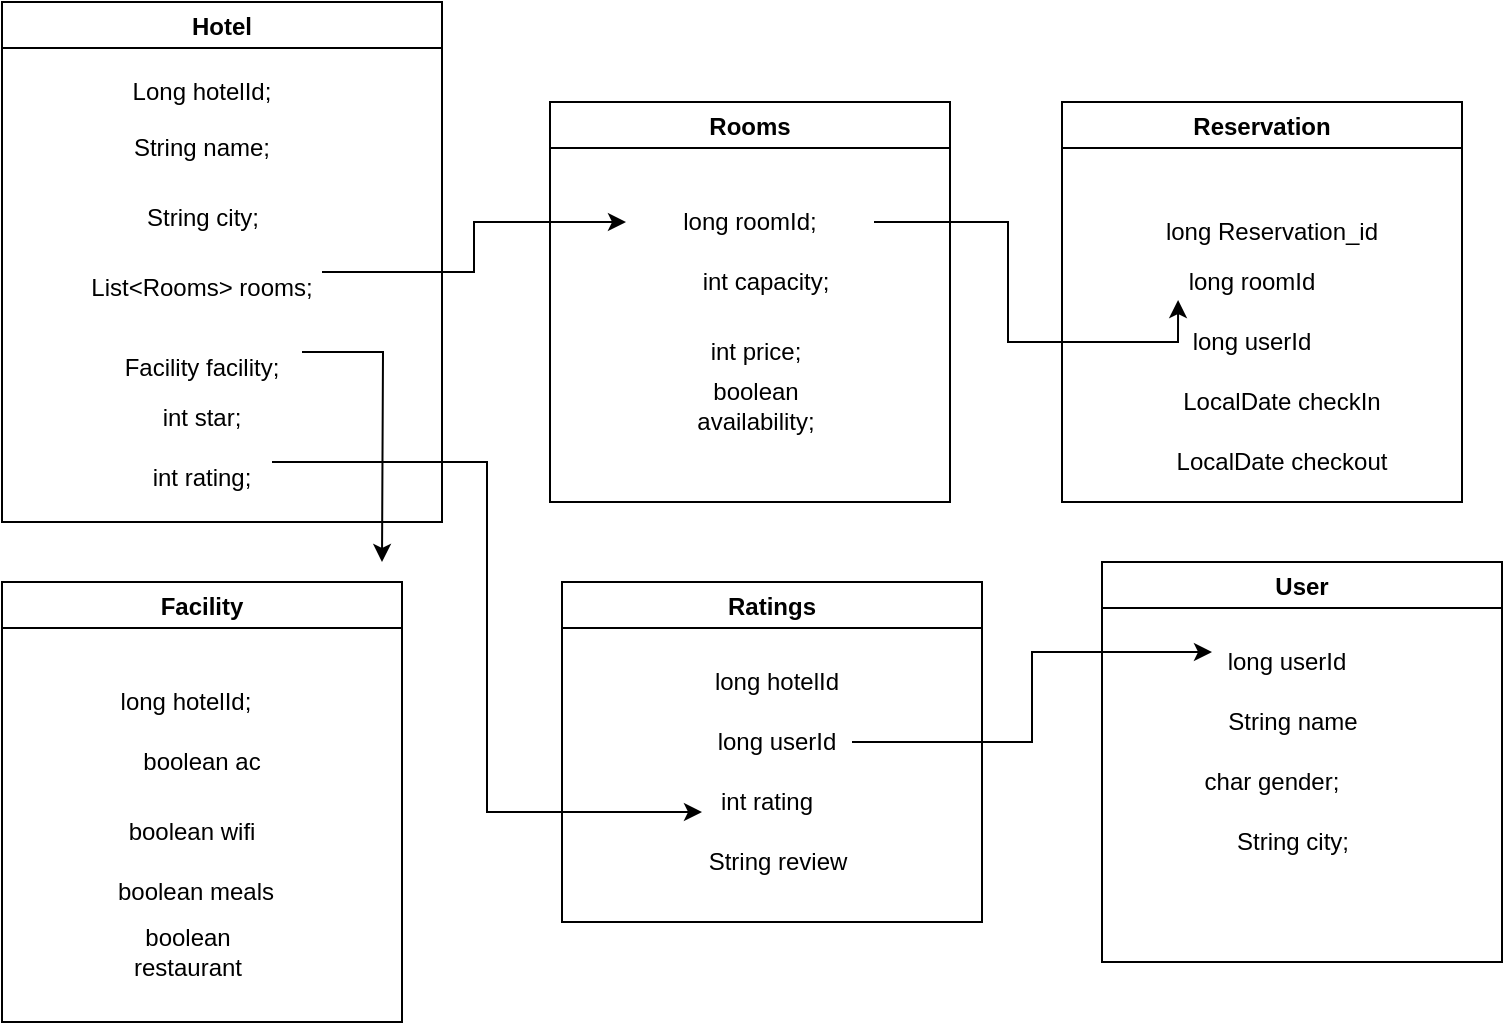 <mxfile version="14.6.11" type="device"><diagram id="oQd2fpqO1VpYDoq1eUqB" name="Page-1"><mxGraphModel dx="868" dy="533" grid="1" gridSize="10" guides="1" tooltips="1" connect="1" arrows="1" fold="1" page="1" pageScale="1" pageWidth="827" pageHeight="1169" math="0" shadow="0"><root><mxCell id="0"/><mxCell id="1" parent="0"/><mxCell id="2Vp2U2qTKe_w5Zzt-_7P-1" value="Hotel" style="swimlane;" vertex="1" parent="1"><mxGeometry x="40" y="40" width="220" height="260" as="geometry"/></mxCell><mxCell id="2Vp2U2qTKe_w5Zzt-_7P-4" value="Long hotelId;" style="text;html=1;strokeColor=none;fillColor=none;align=center;verticalAlign=middle;whiteSpace=wrap;rounded=0;" vertex="1" parent="2Vp2U2qTKe_w5Zzt-_7P-1"><mxGeometry x="30" y="30" width="140" height="30" as="geometry"/></mxCell><mxCell id="2Vp2U2qTKe_w5Zzt-_7P-25" value="&lt;br&gt;String name;" style="text;html=1;strokeColor=none;fillColor=none;align=center;verticalAlign=middle;whiteSpace=wrap;rounded=0;" vertex="1" parent="2Vp2U2qTKe_w5Zzt-_7P-1"><mxGeometry x="50" y="60" width="100" height="10" as="geometry"/></mxCell><mxCell id="2Vp2U2qTKe_w5Zzt-_7P-26" value="&lt;br&gt;String city;" style="text;html=1;strokeColor=none;fillColor=none;align=center;verticalAlign=middle;whiteSpace=wrap;rounded=0;" vertex="1" parent="2Vp2U2qTKe_w5Zzt-_7P-1"><mxGeometry x="57.5" y="90" width="85" height="20" as="geometry"/></mxCell><mxCell id="2Vp2U2qTKe_w5Zzt-_7P-27" value="&lt;br&gt;Facility facility;" style="text;html=1;strokeColor=none;fillColor=none;align=center;verticalAlign=middle;whiteSpace=wrap;rounded=0;" vertex="1" parent="2Vp2U2qTKe_w5Zzt-_7P-1"><mxGeometry x="50" y="160" width="100" height="30" as="geometry"/></mxCell><mxCell id="2Vp2U2qTKe_w5Zzt-_7P-28" value="&lt;br&gt;int star;" style="text;html=1;strokeColor=none;fillColor=none;align=center;verticalAlign=middle;whiteSpace=wrap;rounded=0;" vertex="1" parent="2Vp2U2qTKe_w5Zzt-_7P-1"><mxGeometry x="65" y="190" width="70" height="20" as="geometry"/></mxCell><mxCell id="2Vp2U2qTKe_w5Zzt-_7P-29" value="&lt;br&gt;int rating;" style="text;html=1;strokeColor=none;fillColor=none;align=center;verticalAlign=middle;whiteSpace=wrap;rounded=0;" vertex="1" parent="2Vp2U2qTKe_w5Zzt-_7P-1"><mxGeometry x="65" y="220" width="70" height="20" as="geometry"/></mxCell><mxCell id="2Vp2U2qTKe_w5Zzt-_7P-30" value="&lt;br&gt;List&amp;lt;Rooms&amp;gt; rooms;" style="text;html=1;strokeColor=none;fillColor=none;align=center;verticalAlign=middle;whiteSpace=wrap;rounded=0;" vertex="1" parent="2Vp2U2qTKe_w5Zzt-_7P-1"><mxGeometry x="40" y="120" width="120" height="30" as="geometry"/></mxCell><mxCell id="2Vp2U2qTKe_w5Zzt-_7P-5" value="Rooms" style="swimlane;" vertex="1" parent="1"><mxGeometry x="314" y="90" width="200" height="200" as="geometry"/></mxCell><mxCell id="2Vp2U2qTKe_w5Zzt-_7P-6" value="long roomId;" style="text;html=1;strokeColor=none;fillColor=none;align=center;verticalAlign=middle;whiteSpace=wrap;rounded=0;" vertex="1" parent="2Vp2U2qTKe_w5Zzt-_7P-5"><mxGeometry x="38" y="50" width="124" height="20" as="geometry"/></mxCell><mxCell id="2Vp2U2qTKe_w5Zzt-_7P-14" value="int capacity;" style="text;html=1;strokeColor=none;fillColor=none;align=center;verticalAlign=middle;whiteSpace=wrap;rounded=0;" vertex="1" parent="2Vp2U2qTKe_w5Zzt-_7P-5"><mxGeometry x="56" y="80" width="104" height="20" as="geometry"/></mxCell><mxCell id="2Vp2U2qTKe_w5Zzt-_7P-15" value="int price;" style="text;html=1;strokeColor=none;fillColor=none;align=center;verticalAlign=middle;whiteSpace=wrap;rounded=0;" vertex="1" parent="2Vp2U2qTKe_w5Zzt-_7P-5"><mxGeometry x="56" y="110" width="94" height="30" as="geometry"/></mxCell><mxCell id="2Vp2U2qTKe_w5Zzt-_7P-16" value="&lt;br&gt;boolean availability;" style="text;html=1;strokeColor=none;fillColor=none;align=center;verticalAlign=middle;whiteSpace=wrap;rounded=0;" vertex="1" parent="2Vp2U2qTKe_w5Zzt-_7P-5"><mxGeometry x="58" y="130" width="90" height="30" as="geometry"/></mxCell><mxCell id="2Vp2U2qTKe_w5Zzt-_7P-7" value="Reservation" style="swimlane;" vertex="1" parent="1"><mxGeometry x="570" y="90" width="200" height="200" as="geometry"/></mxCell><mxCell id="2Vp2U2qTKe_w5Zzt-_7P-8" value="long Reservation_id" style="text;html=1;strokeColor=none;fillColor=none;align=center;verticalAlign=middle;whiteSpace=wrap;rounded=0;" vertex="1" parent="2Vp2U2qTKe_w5Zzt-_7P-7"><mxGeometry x="50" y="50" width="110" height="30" as="geometry"/></mxCell><mxCell id="2Vp2U2qTKe_w5Zzt-_7P-9" value="long roomId" style="text;html=1;strokeColor=none;fillColor=none;align=center;verticalAlign=middle;whiteSpace=wrap;rounded=0;" vertex="1" parent="2Vp2U2qTKe_w5Zzt-_7P-7"><mxGeometry x="40" y="80" width="110" height="20" as="geometry"/></mxCell><mxCell id="2Vp2U2qTKe_w5Zzt-_7P-10" value="long userId" style="text;html=1;strokeColor=none;fillColor=none;align=center;verticalAlign=middle;whiteSpace=wrap;rounded=0;" vertex="1" parent="2Vp2U2qTKe_w5Zzt-_7P-7"><mxGeometry x="50" y="110" width="90" height="20" as="geometry"/></mxCell><mxCell id="2Vp2U2qTKe_w5Zzt-_7P-11" value="LocalDate checkIn" style="text;html=1;strokeColor=none;fillColor=none;align=center;verticalAlign=middle;whiteSpace=wrap;rounded=0;" vertex="1" parent="2Vp2U2qTKe_w5Zzt-_7P-7"><mxGeometry x="50" y="140" width="120" height="20" as="geometry"/></mxCell><mxCell id="2Vp2U2qTKe_w5Zzt-_7P-12" value="LocalDate checkout" style="text;html=1;strokeColor=none;fillColor=none;align=center;verticalAlign=middle;whiteSpace=wrap;rounded=0;" vertex="1" parent="2Vp2U2qTKe_w5Zzt-_7P-7"><mxGeometry x="50" y="170" width="120" height="20" as="geometry"/></mxCell><mxCell id="2Vp2U2qTKe_w5Zzt-_7P-18" style="edgeStyle=orthogonalEdgeStyle;rounded=0;orthogonalLoop=1;jettySize=auto;html=1;entryX=0.164;entryY=0.95;entryDx=0;entryDy=0;entryPerimeter=0;" edge="1" parent="1" source="2Vp2U2qTKe_w5Zzt-_7P-6" target="2Vp2U2qTKe_w5Zzt-_7P-9"><mxGeometry relative="1" as="geometry"/></mxCell><mxCell id="2Vp2U2qTKe_w5Zzt-_7P-19" value="Facility" style="swimlane;" vertex="1" parent="1"><mxGeometry x="40" y="330" width="200" height="220" as="geometry"/></mxCell><mxCell id="2Vp2U2qTKe_w5Zzt-_7P-20" value="long hotelId;" style="text;html=1;strokeColor=none;fillColor=none;align=center;verticalAlign=middle;whiteSpace=wrap;rounded=0;" vertex="1" parent="2Vp2U2qTKe_w5Zzt-_7P-19"><mxGeometry x="30" y="50" width="124" height="20" as="geometry"/></mxCell><mxCell id="2Vp2U2qTKe_w5Zzt-_7P-21" value="boolean ac" style="text;html=1;strokeColor=none;fillColor=none;align=center;verticalAlign=middle;whiteSpace=wrap;rounded=0;" vertex="1" parent="2Vp2U2qTKe_w5Zzt-_7P-19"><mxGeometry x="48" y="80" width="104" height="20" as="geometry"/></mxCell><mxCell id="2Vp2U2qTKe_w5Zzt-_7P-22" value="boolean wifi" style="text;html=1;strokeColor=none;fillColor=none;align=center;verticalAlign=middle;whiteSpace=wrap;rounded=0;" vertex="1" parent="2Vp2U2qTKe_w5Zzt-_7P-19"><mxGeometry x="48" y="110" width="94" height="30" as="geometry"/></mxCell><mxCell id="2Vp2U2qTKe_w5Zzt-_7P-23" value="boolean meals" style="text;html=1;strokeColor=none;fillColor=none;align=center;verticalAlign=middle;whiteSpace=wrap;rounded=0;" vertex="1" parent="2Vp2U2qTKe_w5Zzt-_7P-19"><mxGeometry x="52" y="140" width="90" height="30" as="geometry"/></mxCell><mxCell id="2Vp2U2qTKe_w5Zzt-_7P-24" value="boolean restaurant" style="text;html=1;strokeColor=none;fillColor=none;align=center;verticalAlign=middle;whiteSpace=wrap;rounded=0;" vertex="1" parent="2Vp2U2qTKe_w5Zzt-_7P-19"><mxGeometry x="48" y="170" width="90" height="30" as="geometry"/></mxCell><mxCell id="2Vp2U2qTKe_w5Zzt-_7P-31" style="edgeStyle=orthogonalEdgeStyle;rounded=0;orthogonalLoop=1;jettySize=auto;html=1;" edge="1" parent="1" source="2Vp2U2qTKe_w5Zzt-_7P-27"><mxGeometry relative="1" as="geometry"><mxPoint x="230" y="320" as="targetPoint"/></mxGeometry></mxCell><mxCell id="2Vp2U2qTKe_w5Zzt-_7P-32" style="edgeStyle=orthogonalEdgeStyle;rounded=0;orthogonalLoop=1;jettySize=auto;html=1;" edge="1" parent="1" source="2Vp2U2qTKe_w5Zzt-_7P-30" target="2Vp2U2qTKe_w5Zzt-_7P-6"><mxGeometry relative="1" as="geometry"/></mxCell><mxCell id="2Vp2U2qTKe_w5Zzt-_7P-33" value="Ratings" style="swimlane;" vertex="1" parent="1"><mxGeometry x="320" y="330" width="210" height="170" as="geometry"/></mxCell><mxCell id="2Vp2U2qTKe_w5Zzt-_7P-37" value="String review" style="text;html=1;strokeColor=none;fillColor=none;align=center;verticalAlign=middle;whiteSpace=wrap;rounded=0;" vertex="1" parent="2Vp2U2qTKe_w5Zzt-_7P-33"><mxGeometry x="62.5" y="130" width="90" height="20" as="geometry"/></mxCell><mxCell id="2Vp2U2qTKe_w5Zzt-_7P-36" value="int rating" style="text;html=1;strokeColor=none;fillColor=none;align=center;verticalAlign=middle;whiteSpace=wrap;rounded=0;" vertex="1" parent="2Vp2U2qTKe_w5Zzt-_7P-33"><mxGeometry x="70" y="100" width="65" height="20" as="geometry"/></mxCell><mxCell id="2Vp2U2qTKe_w5Zzt-_7P-35" value="long userId" style="text;html=1;strokeColor=none;fillColor=none;align=center;verticalAlign=middle;whiteSpace=wrap;rounded=0;" vertex="1" parent="2Vp2U2qTKe_w5Zzt-_7P-33"><mxGeometry x="70" y="70" width="75" height="20" as="geometry"/></mxCell><mxCell id="2Vp2U2qTKe_w5Zzt-_7P-34" value="long hotelId" style="text;html=1;strokeColor=none;fillColor=none;align=center;verticalAlign=middle;whiteSpace=wrap;rounded=0;" vertex="1" parent="2Vp2U2qTKe_w5Zzt-_7P-33"><mxGeometry x="70" y="40" width="75" height="20" as="geometry"/></mxCell><mxCell id="2Vp2U2qTKe_w5Zzt-_7P-40" style="edgeStyle=orthogonalEdgeStyle;rounded=0;orthogonalLoop=1;jettySize=auto;html=1;entryX=0;entryY=0.75;entryDx=0;entryDy=0;" edge="1" parent="1" source="2Vp2U2qTKe_w5Zzt-_7P-29" target="2Vp2U2qTKe_w5Zzt-_7P-36"><mxGeometry relative="1" as="geometry"/></mxCell><mxCell id="2Vp2U2qTKe_w5Zzt-_7P-41" value="User" style="swimlane;" vertex="1" parent="1"><mxGeometry x="590" y="320" width="200" height="200" as="geometry"/></mxCell><mxCell id="2Vp2U2qTKe_w5Zzt-_7P-47" value="String city;" style="text;html=1;strokeColor=none;fillColor=none;align=center;verticalAlign=middle;whiteSpace=wrap;rounded=0;" vertex="1" parent="2Vp2U2qTKe_w5Zzt-_7P-41"><mxGeometry x="57.5" y="130" width="75" height="20" as="geometry"/></mxCell><mxCell id="2Vp2U2qTKe_w5Zzt-_7P-48" value="long userId" style="text;html=1;strokeColor=none;fillColor=none;align=center;verticalAlign=middle;whiteSpace=wrap;rounded=0;" vertex="1" parent="2Vp2U2qTKe_w5Zzt-_7P-41"><mxGeometry x="55" y="40" width="75" height="20" as="geometry"/></mxCell><mxCell id="2Vp2U2qTKe_w5Zzt-_7P-49" value="String name" style="text;html=1;strokeColor=none;fillColor=none;align=center;verticalAlign=middle;whiteSpace=wrap;rounded=0;" vertex="1" parent="2Vp2U2qTKe_w5Zzt-_7P-41"><mxGeometry x="47.5" y="70" width="95" height="20" as="geometry"/></mxCell><mxCell id="2Vp2U2qTKe_w5Zzt-_7P-50" value="char gender;" style="text;html=1;strokeColor=none;fillColor=none;align=center;verticalAlign=middle;whiteSpace=wrap;rounded=0;" vertex="1" parent="2Vp2U2qTKe_w5Zzt-_7P-41"><mxGeometry x="40" y="100" width="90" height="20" as="geometry"/></mxCell><mxCell id="2Vp2U2qTKe_w5Zzt-_7P-51" style="edgeStyle=orthogonalEdgeStyle;rounded=0;orthogonalLoop=1;jettySize=auto;html=1;entryX=0;entryY=0.25;entryDx=0;entryDy=0;" edge="1" parent="1" source="2Vp2U2qTKe_w5Zzt-_7P-35" target="2Vp2U2qTKe_w5Zzt-_7P-48"><mxGeometry relative="1" as="geometry"/></mxCell></root></mxGraphModel></diagram></mxfile>